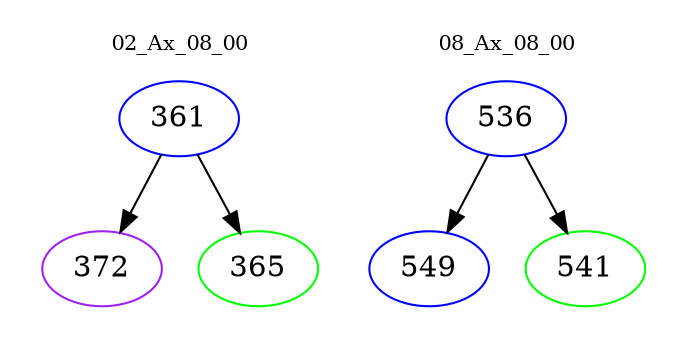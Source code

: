 digraph{
subgraph cluster_0 {
color = white
label = "02_Ax_08_00";
fontsize=10;
T0_361 [label="361", color="blue"]
T0_361 -> T0_372 [color="black"]
T0_372 [label="372", color="purple"]
T0_361 -> T0_365 [color="black"]
T0_365 [label="365", color="green"]
}
subgraph cluster_1 {
color = white
label = "08_Ax_08_00";
fontsize=10;
T1_536 [label="536", color="blue"]
T1_536 -> T1_549 [color="black"]
T1_549 [label="549", color="blue"]
T1_536 -> T1_541 [color="black"]
T1_541 [label="541", color="green"]
}
}
